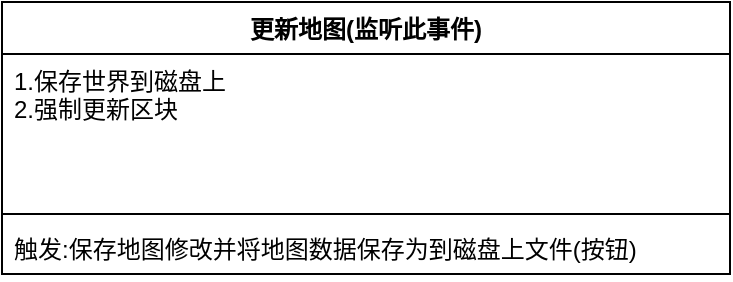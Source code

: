 <mxfile version="26.0.3" pages="6">
  <diagram name="事件管理" id="qxYq2t6EKDYhMHCo1591">
    <mxGraphModel dx="1068" dy="657" grid="1" gridSize="10" guides="1" tooltips="1" connect="1" arrows="1" fold="1" page="0" pageScale="1" pageWidth="1000" pageHeight="1000" math="0" shadow="0">
      <root>
        <mxCell id="0" />
        <mxCell id="1" parent="0" />
        <mxCell id="o3vxcu1IBrmwvgvuUPau-1" value="更新地图(监听此事件)" style="swimlane;fontStyle=1;align=center;verticalAlign=top;childLayout=stackLayout;horizontal=1;startSize=26;horizontalStack=0;resizeParent=1;resizeParentMax=0;resizeLast=0;collapsible=1;marginBottom=0;whiteSpace=wrap;html=1;" vertex="1" parent="1">
          <mxGeometry x="52" y="168" width="364" height="136" as="geometry" />
        </mxCell>
        <mxCell id="o3vxcu1IBrmwvgvuUPau-2" value="1.保存世界到磁盘上&lt;div&gt;2.强制更新区块&lt;/div&gt;" style="text;strokeColor=none;fillColor=none;align=left;verticalAlign=top;spacingLeft=4;spacingRight=4;overflow=hidden;rotatable=0;points=[[0,0.5],[1,0.5]];portConstraint=eastwest;whiteSpace=wrap;html=1;" vertex="1" parent="o3vxcu1IBrmwvgvuUPau-1">
          <mxGeometry y="26" width="364" height="76" as="geometry" />
        </mxCell>
        <mxCell id="o3vxcu1IBrmwvgvuUPau-3" value="" style="line;strokeWidth=1;fillColor=none;align=left;verticalAlign=middle;spacingTop=-1;spacingLeft=3;spacingRight=3;rotatable=0;labelPosition=right;points=[];portConstraint=eastwest;strokeColor=inherit;" vertex="1" parent="o3vxcu1IBrmwvgvuUPau-1">
          <mxGeometry y="102" width="364" height="8" as="geometry" />
        </mxCell>
        <mxCell id="o3vxcu1IBrmwvgvuUPau-4" value="触发:保存地图修改并将地图数据保存为到磁盘上文件(按钮&lt;span style=&quot;background-color: transparent; color: light-dark(rgb(0, 0, 0), rgb(255, 255, 255));&quot;&gt;)&lt;/span&gt;" style="text;strokeColor=none;fillColor=none;align=left;verticalAlign=top;spacingLeft=4;spacingRight=4;overflow=hidden;rotatable=0;points=[[0,0.5],[1,0.5]];portConstraint=eastwest;whiteSpace=wrap;html=1;" vertex="1" parent="o3vxcu1IBrmwvgvuUPau-1">
          <mxGeometry y="110" width="364" height="26" as="geometry" />
        </mxCell>
      </root>
    </mxGraphModel>
  </diagram>
  <diagram id="z49gvKHD34T37vZuKPVv" name="世界结构构成">
    <mxGraphModel dx="1290" dy="1194" grid="1" gridSize="10" guides="1" tooltips="1" connect="1" arrows="1" fold="1" page="0" pageScale="1" pageWidth="1000" pageHeight="1000" math="0" shadow="1">
      <root>
        <mxCell id="0" />
        <mxCell id="1" parent="0" />
        <mxCell id="z_4xDTAb4PZbyhVvJ9PU-1" value="方块层" style="swimlane;fontStyle=1;align=center;verticalAlign=top;childLayout=stackLayout;horizontal=1;startSize=26;horizontalStack=0;resizeParent=1;resizeParentMax=0;resizeLast=0;collapsible=1;marginBottom=0;whiteSpace=wrap;html=1;" vertex="1" parent="1">
          <mxGeometry x="140" y="193" width="160" height="86" as="geometry" />
        </mxCell>
        <mxCell id="z_4xDTAb4PZbyhVvJ9PU-2" value="由继承Block的物体组件而成" style="text;strokeColor=none;fillColor=none;align=left;verticalAlign=top;spacingLeft=4;spacingRight=4;overflow=hidden;rotatable=0;points=[[0,0.5],[1,0.5]];portConstraint=eastwest;whiteSpace=wrap;html=1;" vertex="1" parent="z_4xDTAb4PZbyhVvJ9PU-1">
          <mxGeometry y="26" width="160" height="26" as="geometry" />
        </mxCell>
        <mxCell id="z_4xDTAb4PZbyhVvJ9PU-3" value="" style="line;strokeWidth=1;fillColor=none;align=left;verticalAlign=middle;spacingTop=-1;spacingLeft=3;spacingRight=3;rotatable=0;labelPosition=right;points=[];portConstraint=eastwest;strokeColor=inherit;" vertex="1" parent="z_4xDTAb4PZbyhVvJ9PU-1">
          <mxGeometry y="52" width="160" height="8" as="geometry" />
        </mxCell>
        <mxCell id="z_4xDTAb4PZbyhVvJ9PU-4" value="+ method(type): type" style="text;strokeColor=none;fillColor=none;align=left;verticalAlign=top;spacingLeft=4;spacingRight=4;overflow=hidden;rotatable=0;points=[[0,0.5],[1,0.5]];portConstraint=eastwest;whiteSpace=wrap;html=1;" vertex="1" parent="z_4xDTAb4PZbyhVvJ9PU-1">
          <mxGeometry y="60" width="160" height="26" as="geometry" />
        </mxCell>
        <mxCell id="z_4xDTAb4PZbyhVvJ9PU-5" value="物体层" style="swimlane;fontStyle=1;align=center;verticalAlign=top;childLayout=stackLayout;horizontal=1;startSize=26;horizontalStack=0;resizeParent=1;resizeParentMax=0;resizeLast=0;collapsible=1;marginBottom=0;whiteSpace=wrap;html=1;" vertex="1" parent="1">
          <mxGeometry x="420" y="193" width="160" height="86" as="geometry" />
        </mxCell>
        <mxCell id="z_4xDTAb4PZbyhVvJ9PU-6" value="由继承Item的物体组件而成" style="text;strokeColor=none;fillColor=none;align=left;verticalAlign=top;spacingLeft=4;spacingRight=4;overflow=hidden;rotatable=0;points=[[0,0.5],[1,0.5]];portConstraint=eastwest;whiteSpace=wrap;html=1;" vertex="1" parent="z_4xDTAb4PZbyhVvJ9PU-5">
          <mxGeometry y="26" width="160" height="26" as="geometry" />
        </mxCell>
        <mxCell id="z_4xDTAb4PZbyhVvJ9PU-7" value="" style="line;strokeWidth=1;fillColor=none;align=left;verticalAlign=middle;spacingTop=-1;spacingLeft=3;spacingRight=3;rotatable=0;labelPosition=right;points=[];portConstraint=eastwest;strokeColor=inherit;" vertex="1" parent="z_4xDTAb4PZbyhVvJ9PU-5">
          <mxGeometry y="52" width="160" height="8" as="geometry" />
        </mxCell>
        <mxCell id="z_4xDTAb4PZbyhVvJ9PU-8" value="+ method(type): type" style="text;strokeColor=none;fillColor=none;align=left;verticalAlign=top;spacingLeft=4;spacingRight=4;overflow=hidden;rotatable=0;points=[[0,0.5],[1,0.5]];portConstraint=eastwest;whiteSpace=wrap;html=1;" vertex="1" parent="z_4xDTAb4PZbyhVvJ9PU-5">
          <mxGeometry y="60" width="160" height="26" as="geometry" />
        </mxCell>
        <mxCell id="z_4xDTAb4PZbyhVvJ9PU-9" value="地块层" style="swimlane;fontStyle=1;align=center;verticalAlign=top;childLayout=stackLayout;horizontal=1;startSize=26;horizontalStack=0;resizeParent=1;resizeParentMax=0;resizeLast=0;collapsible=1;marginBottom=0;whiteSpace=wrap;html=1;" vertex="1" parent="1">
          <mxGeometry x="700" y="193" width="185" height="86" as="geometry" />
        </mxCell>
        <mxCell id="z_4xDTAb4PZbyhVvJ9PU-10" value="由继承tileMap的物体组件而成" style="text;strokeColor=none;fillColor=none;align=left;verticalAlign=top;spacingLeft=4;spacingRight=4;overflow=hidden;rotatable=0;points=[[0,0.5],[1,0.5]];portConstraint=eastwest;whiteSpace=wrap;html=1;" vertex="1" parent="z_4xDTAb4PZbyhVvJ9PU-9">
          <mxGeometry y="26" width="185" height="26" as="geometry" />
        </mxCell>
        <mxCell id="z_4xDTAb4PZbyhVvJ9PU-11" value="" style="line;strokeWidth=1;fillColor=none;align=left;verticalAlign=middle;spacingTop=-1;spacingLeft=3;spacingRight=3;rotatable=0;labelPosition=right;points=[];portConstraint=eastwest;strokeColor=inherit;" vertex="1" parent="z_4xDTAb4PZbyhVvJ9PU-9">
          <mxGeometry y="52" width="185" height="8" as="geometry" />
        </mxCell>
        <mxCell id="z_4xDTAb4PZbyhVvJ9PU-12" value="+ method(type): type" style="text;strokeColor=none;fillColor=none;align=left;verticalAlign=top;spacingLeft=4;spacingRight=4;overflow=hidden;rotatable=0;points=[[0,0.5],[1,0.5]];portConstraint=eastwest;whiteSpace=wrap;html=1;" vertex="1" parent="z_4xDTAb4PZbyhVvJ9PU-9">
          <mxGeometry y="60" width="185" height="26" as="geometry" />
        </mxCell>
        <mxCell id="zO75e7lBuykRUTmi-Xht-1" value="世界地图" style="swimlane;fontStyle=1;align=center;verticalAlign=top;childLayout=stackLayout;horizontal=1;startSize=26;horizontalStack=0;resizeParent=1;resizeParentMax=0;resizeLast=0;collapsible=1;marginBottom=0;whiteSpace=wrap;html=1;" vertex="1" parent="1">
          <mxGeometry x="430" y="-370" width="160" height="86" as="geometry" />
        </mxCell>
        <mxCell id="zO75e7lBuykRUTmi-Xht-2" value="&lt;span style=&quot;font-weight: 700; text-align: center;&quot;&gt;TheWorld组件管理&lt;/span&gt;" style="text;strokeColor=none;fillColor=none;align=left;verticalAlign=top;spacingLeft=4;spacingRight=4;overflow=hidden;rotatable=0;points=[[0,0.5],[1,0.5]];portConstraint=eastwest;whiteSpace=wrap;html=1;" vertex="1" parent="zO75e7lBuykRUTmi-Xht-1">
          <mxGeometry y="26" width="160" height="26" as="geometry" />
        </mxCell>
        <mxCell id="zO75e7lBuykRUTmi-Xht-3" value="" style="line;strokeWidth=1;fillColor=none;align=left;verticalAlign=middle;spacingTop=-1;spacingLeft=3;spacingRight=3;rotatable=0;labelPosition=right;points=[];portConstraint=eastwest;strokeColor=inherit;" vertex="1" parent="zO75e7lBuykRUTmi-Xht-1">
          <mxGeometry y="52" width="160" height="8" as="geometry" />
        </mxCell>
        <mxCell id="zO75e7lBuykRUTmi-Xht-4" value="+ method(type): type" style="text;strokeColor=none;fillColor=none;align=left;verticalAlign=top;spacingLeft=4;spacingRight=4;overflow=hidden;rotatable=0;points=[[0,0.5],[1,0.5]];portConstraint=eastwest;whiteSpace=wrap;html=1;" vertex="1" parent="zO75e7lBuykRUTmi-Xht-1">
          <mxGeometry y="60" width="160" height="26" as="geometry" />
        </mxCell>
        <mxCell id="zO75e7lBuykRUTmi-Xht-5" value="区块" style="swimlane;fontStyle=1;align=center;verticalAlign=top;childLayout=stackLayout;horizontal=1;startSize=26;horizontalStack=0;resizeParent=1;resizeParentMax=0;resizeLast=0;collapsible=1;marginBottom=0;whiteSpace=wrap;html=1;" vertex="1" parent="1">
          <mxGeometry x="430" y="-10" width="160" height="86" as="geometry" />
        </mxCell>
        <mxCell id="zO75e7lBuykRUTmi-Xht-6" value="由chunk组件管理" style="text;strokeColor=none;fillColor=none;align=left;verticalAlign=top;spacingLeft=4;spacingRight=4;overflow=hidden;rotatable=0;points=[[0,0.5],[1,0.5]];portConstraint=eastwest;whiteSpace=wrap;html=1;" vertex="1" parent="zO75e7lBuykRUTmi-Xht-5">
          <mxGeometry y="26" width="160" height="26" as="geometry" />
        </mxCell>
        <mxCell id="zO75e7lBuykRUTmi-Xht-7" value="" style="line;strokeWidth=1;fillColor=none;align=left;verticalAlign=middle;spacingTop=-1;spacingLeft=3;spacingRight=3;rotatable=0;labelPosition=right;points=[];portConstraint=eastwest;strokeColor=inherit;" vertex="1" parent="zO75e7lBuykRUTmi-Xht-5">
          <mxGeometry y="52" width="160" height="8" as="geometry" />
        </mxCell>
        <mxCell id="zO75e7lBuykRUTmi-Xht-8" value="+ method(type): type" style="text;strokeColor=none;fillColor=none;align=left;verticalAlign=top;spacingLeft=4;spacingRight=4;overflow=hidden;rotatable=0;points=[[0,0.5],[1,0.5]];portConstraint=eastwest;whiteSpace=wrap;html=1;" vertex="1" parent="zO75e7lBuykRUTmi-Xht-5">
          <mxGeometry y="60" width="160" height="26" as="geometry" />
        </mxCell>
        <mxCell id="zO75e7lBuykRUTmi-Xht-9" style="edgeStyle=none;curved=1;rounded=0;orthogonalLoop=1;jettySize=auto;html=1;entryX=0.008;entryY=1.041;entryDx=0;entryDy=0;entryPerimeter=0;fontSize=12;startSize=8;endSize=8;" edge="1" parent="1" source="z_4xDTAb4PZbyhVvJ9PU-1" target="zO75e7lBuykRUTmi-Xht-8">
          <mxGeometry relative="1" as="geometry" />
        </mxCell>
        <mxCell id="zO75e7lBuykRUTmi-Xht-10" style="edgeStyle=none;curved=1;rounded=0;orthogonalLoop=1;jettySize=auto;html=1;entryX=0.46;entryY=0.977;entryDx=0;entryDy=0;entryPerimeter=0;fontSize=12;startSize=8;endSize=8;" edge="1" parent="1" source="z_4xDTAb4PZbyhVvJ9PU-5" target="zO75e7lBuykRUTmi-Xht-8">
          <mxGeometry relative="1" as="geometry" />
        </mxCell>
        <mxCell id="zO75e7lBuykRUTmi-Xht-11" style="edgeStyle=none;curved=1;rounded=0;orthogonalLoop=1;jettySize=auto;html=1;entryX=1.012;entryY=0.829;entryDx=0;entryDy=0;entryPerimeter=0;fontSize=12;startSize=8;endSize=8;" edge="1" parent="1" source="z_4xDTAb4PZbyhVvJ9PU-9" target="zO75e7lBuykRUTmi-Xht-8">
          <mxGeometry relative="1" as="geometry" />
        </mxCell>
        <mxCell id="zO75e7lBuykRUTmi-Xht-18" style="edgeStyle=none;curved=1;rounded=0;orthogonalLoop=1;jettySize=auto;html=1;entryX=0.5;entryY=1;entryDx=0;entryDy=0;fontSize=12;startSize=8;endSize=8;" edge="1" parent="1" source="zO75e7lBuykRUTmi-Xht-13" target="zO75e7lBuykRUTmi-Xht-1">
          <mxGeometry relative="1" as="geometry" />
        </mxCell>
        <mxCell id="zO75e7lBuykRUTmi-Xht-13" value="MapData(地图)" style="swimlane;fontStyle=1;align=center;verticalAlign=top;childLayout=stackLayout;horizontal=1;startSize=26;horizontalStack=0;resizeParent=1;resizeParentMax=0;resizeLast=0;collapsible=1;marginBottom=0;whiteSpace=wrap;html=1;" vertex="1" parent="1">
          <mxGeometry x="430" y="-200" width="160" height="86" as="geometry" />
        </mxCell>
        <mxCell id="zO75e7lBuykRUTmi-Xht-14" value="管理大块区块的组件" style="text;strokeColor=none;fillColor=none;align=left;verticalAlign=top;spacingLeft=4;spacingRight=4;overflow=hidden;rotatable=0;points=[[0,0.5],[1,0.5]];portConstraint=eastwest;whiteSpace=wrap;html=1;" vertex="1" parent="zO75e7lBuykRUTmi-Xht-13">
          <mxGeometry y="26" width="160" height="26" as="geometry" />
        </mxCell>
        <mxCell id="zO75e7lBuykRUTmi-Xht-15" value="" style="line;strokeWidth=1;fillColor=none;align=left;verticalAlign=middle;spacingTop=-1;spacingLeft=3;spacingRight=3;rotatable=0;labelPosition=right;points=[];portConstraint=eastwest;strokeColor=inherit;" vertex="1" parent="zO75e7lBuykRUTmi-Xht-13">
          <mxGeometry y="52" width="160" height="8" as="geometry" />
        </mxCell>
        <mxCell id="zO75e7lBuykRUTmi-Xht-16" value="+ method(type): type" style="text;strokeColor=none;fillColor=none;align=left;verticalAlign=top;spacingLeft=4;spacingRight=4;overflow=hidden;rotatable=0;points=[[0,0.5],[1,0.5]];portConstraint=eastwest;whiteSpace=wrap;html=1;" vertex="1" parent="zO75e7lBuykRUTmi-Xht-13">
          <mxGeometry y="60" width="160" height="26" as="geometry" />
        </mxCell>
        <mxCell id="zO75e7lBuykRUTmi-Xht-17" style="edgeStyle=none;curved=1;rounded=0;orthogonalLoop=1;jettySize=auto;html=1;entryX=0.498;entryY=0.879;entryDx=0;entryDy=0;entryPerimeter=0;fontSize=12;startSize=8;endSize=8;" edge="1" parent="1" source="zO75e7lBuykRUTmi-Xht-5" target="zO75e7lBuykRUTmi-Xht-16">
          <mxGeometry relative="1" as="geometry" />
        </mxCell>
      </root>
    </mxGraphModel>
  </diagram>
  <diagram id="naGcn1gB7yGkbLa0eyM_" name="建造系统">
    <mxGraphModel dx="737" dy="454" grid="1" gridSize="10" guides="1" tooltips="1" connect="1" arrows="1" fold="1" page="0" pageScale="1" pageWidth="1000" pageHeight="1000" math="0" shadow="0">
      <root>
        <mxCell id="0" />
        <mxCell id="1" parent="0" />
        <mxCell id="QHFPvZwgU65AwXxObtJn-1" value="" style="whiteSpace=wrap;html=1;aspect=fixed;" vertex="1" parent="1">
          <mxGeometry x="120" y="130" width="80" height="80" as="geometry" />
        </mxCell>
        <mxCell id="QHFPvZwgU65AwXxObtJn-2" value="" style="whiteSpace=wrap;html=1;aspect=fixed;" vertex="1" parent="1">
          <mxGeometry x="200" y="130" width="80" height="80" as="geometry" />
        </mxCell>
        <mxCell id="QHFPvZwgU65AwXxObtJn-3" value="" style="whiteSpace=wrap;html=1;aspect=fixed;" vertex="1" parent="1">
          <mxGeometry x="120" y="210" width="80" height="80" as="geometry" />
        </mxCell>
        <mxCell id="QHFPvZwgU65AwXxObtJn-4" value="" style="whiteSpace=wrap;html=1;aspect=fixed;" vertex="1" parent="1">
          <mxGeometry x="200" y="210" width="80" height="80" as="geometry" />
        </mxCell>
        <mxCell id="QHFPvZwgU65AwXxObtJn-5" value="" style="whiteSpace=wrap;html=1;aspect=fixed;" vertex="1" parent="1">
          <mxGeometry x="160" y="170" width="80" height="80" as="geometry" />
        </mxCell>
        <mxCell id="QHFPvZwgU65AwXxObtJn-7" value="" style="shape=flexArrow;endArrow=classic;html=1;rounded=0;fontSize=12;startSize=8;endSize=8;curved=1;entryX=1;entryY=1;entryDx=0;entryDy=0;exitX=0.5;exitY=0.5;exitDx=0;exitDy=0;exitPerimeter=0;" edge="1" parent="1" source="QHFPvZwgU65AwXxObtJn-5" target="QHFPvZwgU65AwXxObtJn-5">
          <mxGeometry width="50" height="50" relative="1" as="geometry">
            <mxPoint x="280" y="410" as="sourcePoint" />
            <mxPoint x="330" y="360" as="targetPoint" />
          </mxGeometry>
        </mxCell>
        <mxCell id="QHFPvZwgU65AwXxObtJn-8" value="" style="endArrow=classic;html=1;rounded=0;fontSize=12;startSize=8;endSize=8;curved=1;" edge="1" parent="1">
          <mxGeometry width="50" height="50" relative="1" as="geometry">
            <mxPoint x="40" y="210" as="sourcePoint" />
            <mxPoint x="420" y="210" as="targetPoint" />
          </mxGeometry>
        </mxCell>
        <mxCell id="QHFPvZwgU65AwXxObtJn-9" value="" style="endArrow=classic;html=1;rounded=0;fontSize=12;startSize=8;endSize=8;curved=1;" edge="1" parent="1">
          <mxGeometry width="50" height="50" relative="1" as="geometry">
            <mxPoint x="200" y="340" as="sourcePoint" />
            <mxPoint x="200" y="40" as="targetPoint" />
          </mxGeometry>
        </mxCell>
        <mxCell id="QHFPvZwgU65AwXxObtJn-10" value="" style="whiteSpace=wrap;html=1;aspect=fixed;" vertex="1" parent="1">
          <mxGeometry x="120" y="210" width="80" height="80" as="geometry" />
        </mxCell>
      </root>
    </mxGraphModel>
  </diagram>
  <diagram id="n_41GwhySQM2d9CDwIlY" name="资源管理">
    <mxGraphModel dx="1948" dy="953" grid="1" gridSize="10" guides="1" tooltips="1" connect="1" arrows="1" fold="1" page="0" pageScale="1" pageWidth="1000" pageHeight="1000" math="0" shadow="0">
      <root>
        <mxCell id="0" />
        <mxCell id="1" parent="0" />
        <mxCell id="3OUY6AAM-vBgEQXH52ca-1" value="方块资源" style="swimlane;fontStyle=1;align=center;verticalAlign=top;childLayout=stackLayout;horizontal=1;startSize=26;horizontalStack=0;resizeParent=1;resizeParentMax=0;resizeLast=0;collapsible=1;marginBottom=0;whiteSpace=wrap;html=1;" vertex="1" parent="1">
          <mxGeometry x="-20" y="70" width="160" height="86" as="geometry" />
        </mxCell>
        <mxCell id="3OUY6AAM-vBgEQXH52ca-2" value="+ field: type" style="text;strokeColor=none;fillColor=none;align=left;verticalAlign=top;spacingLeft=4;spacingRight=4;overflow=hidden;rotatable=0;points=[[0,0.5],[1,0.5]];portConstraint=eastwest;whiteSpace=wrap;html=1;" vertex="1" parent="3OUY6AAM-vBgEQXH52ca-1">
          <mxGeometry y="26" width="160" height="26" as="geometry" />
        </mxCell>
        <mxCell id="3OUY6AAM-vBgEQXH52ca-3" value="" style="line;strokeWidth=1;fillColor=none;align=left;verticalAlign=middle;spacingTop=-1;spacingLeft=3;spacingRight=3;rotatable=0;labelPosition=right;points=[];portConstraint=eastwest;strokeColor=inherit;" vertex="1" parent="3OUY6AAM-vBgEQXH52ca-1">
          <mxGeometry y="52" width="160" height="8" as="geometry" />
        </mxCell>
        <mxCell id="3OUY6AAM-vBgEQXH52ca-4" value="+ method(type): type" style="text;strokeColor=none;fillColor=none;align=left;verticalAlign=top;spacingLeft=4;spacingRight=4;overflow=hidden;rotatable=0;points=[[0,0.5],[1,0.5]];portConstraint=eastwest;whiteSpace=wrap;html=1;" vertex="1" parent="3OUY6AAM-vBgEQXH52ca-1">
          <mxGeometry y="60" width="160" height="26" as="geometry" />
        </mxCell>
        <mxCell id="3OUY6AAM-vBgEQXH52ca-5" value="TileBase资源" style="swimlane;fontStyle=1;align=center;verticalAlign=top;childLayout=stackLayout;horizontal=1;startSize=26;horizontalStack=0;resizeParent=1;resizeParentMax=0;resizeLast=0;collapsible=1;marginBottom=0;whiteSpace=wrap;html=1;" vertex="1" parent="1">
          <mxGeometry x="250" y="70" width="160" height="86" as="geometry" />
        </mxCell>
        <mxCell id="3OUY6AAM-vBgEQXH52ca-6" value="+ field: type" style="text;strokeColor=none;fillColor=none;align=left;verticalAlign=top;spacingLeft=4;spacingRight=4;overflow=hidden;rotatable=0;points=[[0,0.5],[1,0.5]];portConstraint=eastwest;whiteSpace=wrap;html=1;" vertex="1" parent="3OUY6AAM-vBgEQXH52ca-5">
          <mxGeometry y="26" width="160" height="26" as="geometry" />
        </mxCell>
        <mxCell id="3OUY6AAM-vBgEQXH52ca-7" value="" style="line;strokeWidth=1;fillColor=none;align=left;verticalAlign=middle;spacingTop=-1;spacingLeft=3;spacingRight=3;rotatable=0;labelPosition=right;points=[];portConstraint=eastwest;strokeColor=inherit;" vertex="1" parent="3OUY6AAM-vBgEQXH52ca-5">
          <mxGeometry y="52" width="160" height="8" as="geometry" />
        </mxCell>
        <mxCell id="3OUY6AAM-vBgEQXH52ca-8" value="+ method(type): type" style="text;strokeColor=none;fillColor=none;align=left;verticalAlign=top;spacingLeft=4;spacingRight=4;overflow=hidden;rotatable=0;points=[[0,0.5],[1,0.5]];portConstraint=eastwest;whiteSpace=wrap;html=1;" vertex="1" parent="3OUY6AAM-vBgEQXH52ca-5">
          <mxGeometry y="60" width="160" height="26" as="geometry" />
        </mxCell>
        <mxCell id="3OUY6AAM-vBgEQXH52ca-9" value="物品" style="swimlane;fontStyle=1;align=center;verticalAlign=top;childLayout=stackLayout;horizontal=1;startSize=26;horizontalStack=0;resizeParent=1;resizeParentMax=0;resizeLast=0;collapsible=1;marginBottom=0;whiteSpace=wrap;html=1;" vertex="1" parent="1">
          <mxGeometry x="-20" y="230" width="160" height="86" as="geometry" />
        </mxCell>
        <mxCell id="3OUY6AAM-vBgEQXH52ca-10" value="+ field: type" style="text;strokeColor=none;fillColor=none;align=left;verticalAlign=top;spacingLeft=4;spacingRight=4;overflow=hidden;rotatable=0;points=[[0,0.5],[1,0.5]];portConstraint=eastwest;whiteSpace=wrap;html=1;" vertex="1" parent="3OUY6AAM-vBgEQXH52ca-9">
          <mxGeometry y="26" width="160" height="26" as="geometry" />
        </mxCell>
        <mxCell id="3OUY6AAM-vBgEQXH52ca-11" value="" style="line;strokeWidth=1;fillColor=none;align=left;verticalAlign=middle;spacingTop=-1;spacingLeft=3;spacingRight=3;rotatable=0;labelPosition=right;points=[];portConstraint=eastwest;strokeColor=inherit;" vertex="1" parent="3OUY6AAM-vBgEQXH52ca-9">
          <mxGeometry y="52" width="160" height="8" as="geometry" />
        </mxCell>
        <mxCell id="3OUY6AAM-vBgEQXH52ca-12" value="+ method(type): type" style="text;strokeColor=none;fillColor=none;align=left;verticalAlign=top;spacingLeft=4;spacingRight=4;overflow=hidden;rotatable=0;points=[[0,0.5],[1,0.5]];portConstraint=eastwest;whiteSpace=wrap;html=1;" vertex="1" parent="3OUY6AAM-vBgEQXH52ca-9">
          <mxGeometry y="60" width="160" height="26" as="geometry" />
        </mxCell>
        <mxCell id="3OUY6AAM-vBgEQXH52ca-13" value="合成配方" style="swimlane;fontStyle=1;align=center;verticalAlign=top;childLayout=stackLayout;horizontal=1;startSize=26;horizontalStack=0;resizeParent=1;resizeParentMax=0;resizeLast=0;collapsible=1;marginBottom=0;whiteSpace=wrap;html=1;" vertex="1" parent="1">
          <mxGeometry x="250" y="230" width="160" height="86" as="geometry" />
        </mxCell>
        <mxCell id="3OUY6AAM-vBgEQXH52ca-14" value="+ field: type" style="text;strokeColor=none;fillColor=none;align=left;verticalAlign=top;spacingLeft=4;spacingRight=4;overflow=hidden;rotatable=0;points=[[0,0.5],[1,0.5]];portConstraint=eastwest;whiteSpace=wrap;html=1;" vertex="1" parent="3OUY6AAM-vBgEQXH52ca-13">
          <mxGeometry y="26" width="160" height="26" as="geometry" />
        </mxCell>
        <mxCell id="3OUY6AAM-vBgEQXH52ca-15" value="" style="line;strokeWidth=1;fillColor=none;align=left;verticalAlign=middle;spacingTop=-1;spacingLeft=3;spacingRight=3;rotatable=0;labelPosition=right;points=[];portConstraint=eastwest;strokeColor=inherit;" vertex="1" parent="3OUY6AAM-vBgEQXH52ca-13">
          <mxGeometry y="52" width="160" height="8" as="geometry" />
        </mxCell>
        <mxCell id="3OUY6AAM-vBgEQXH52ca-16" value="+ method(type): type" style="text;strokeColor=none;fillColor=none;align=left;verticalAlign=top;spacingLeft=4;spacingRight=4;overflow=hidden;rotatable=0;points=[[0,0.5],[1,0.5]];portConstraint=eastwest;whiteSpace=wrap;html=1;" vertex="1" parent="3OUY6AAM-vBgEQXH52ca-13">
          <mxGeometry y="60" width="160" height="26" as="geometry" />
        </mxCell>
        <mxCell id="3OUY6AAM-vBgEQXH52ca-17" value="熔炉配方" style="swimlane;fontStyle=1;align=center;verticalAlign=top;childLayout=stackLayout;horizontal=1;startSize=26;horizontalStack=0;resizeParent=1;resizeParentMax=0;resizeLast=0;collapsible=1;marginBottom=0;whiteSpace=wrap;html=1;" vertex="1" parent="1">
          <mxGeometry x="500" y="70" width="160" height="86" as="geometry" />
        </mxCell>
        <mxCell id="3OUY6AAM-vBgEQXH52ca-18" value="+ field: type" style="text;strokeColor=none;fillColor=none;align=left;verticalAlign=top;spacingLeft=4;spacingRight=4;overflow=hidden;rotatable=0;points=[[0,0.5],[1,0.5]];portConstraint=eastwest;whiteSpace=wrap;html=1;" vertex="1" parent="3OUY6AAM-vBgEQXH52ca-17">
          <mxGeometry y="26" width="160" height="26" as="geometry" />
        </mxCell>
        <mxCell id="3OUY6AAM-vBgEQXH52ca-19" value="" style="line;strokeWidth=1;fillColor=none;align=left;verticalAlign=middle;spacingTop=-1;spacingLeft=3;spacingRight=3;rotatable=0;labelPosition=right;points=[];portConstraint=eastwest;strokeColor=inherit;" vertex="1" parent="3OUY6AAM-vBgEQXH52ca-17">
          <mxGeometry y="52" width="160" height="8" as="geometry" />
        </mxCell>
        <mxCell id="3OUY6AAM-vBgEQXH52ca-20" value="+ method(type): type" style="text;strokeColor=none;fillColor=none;align=left;verticalAlign=top;spacingLeft=4;spacingRight=4;overflow=hidden;rotatable=0;points=[[0,0.5],[1,0.5]];portConstraint=eastwest;whiteSpace=wrap;html=1;" vertex="1" parent="3OUY6AAM-vBgEQXH52ca-17">
          <mxGeometry y="60" width="160" height="26" as="geometry" />
        </mxCell>
        <mxCell id="3OUY6AAM-vBgEQXH52ca-21" value="Classname" style="swimlane;fontStyle=1;align=center;verticalAlign=top;childLayout=stackLayout;horizontal=1;startSize=26;horizontalStack=0;resizeParent=1;resizeParentMax=0;resizeLast=0;collapsible=1;marginBottom=0;whiteSpace=wrap;html=1;" vertex="1" parent="1">
          <mxGeometry x="500" y="230" width="160" height="86" as="geometry" />
        </mxCell>
        <mxCell id="3OUY6AAM-vBgEQXH52ca-22" value="+ field: type" style="text;strokeColor=none;fillColor=none;align=left;verticalAlign=top;spacingLeft=4;spacingRight=4;overflow=hidden;rotatable=0;points=[[0,0.5],[1,0.5]];portConstraint=eastwest;whiteSpace=wrap;html=1;" vertex="1" parent="3OUY6AAM-vBgEQXH52ca-21">
          <mxGeometry y="26" width="160" height="26" as="geometry" />
        </mxCell>
        <mxCell id="3OUY6AAM-vBgEQXH52ca-23" value="" style="line;strokeWidth=1;fillColor=none;align=left;verticalAlign=middle;spacingTop=-1;spacingLeft=3;spacingRight=3;rotatable=0;labelPosition=right;points=[];portConstraint=eastwest;strokeColor=inherit;" vertex="1" parent="3OUY6AAM-vBgEQXH52ca-21">
          <mxGeometry y="52" width="160" height="8" as="geometry" />
        </mxCell>
        <mxCell id="3OUY6AAM-vBgEQXH52ca-24" value="+ method(type): type" style="text;strokeColor=none;fillColor=none;align=left;verticalAlign=top;spacingLeft=4;spacingRight=4;overflow=hidden;rotatable=0;points=[[0,0.5],[1,0.5]];portConstraint=eastwest;whiteSpace=wrap;html=1;" vertex="1" parent="3OUY6AAM-vBgEQXH52ca-21">
          <mxGeometry y="60" width="160" height="26" as="geometry" />
        </mxCell>
      </root>
    </mxGraphModel>
  </diagram>
  <diagram id="FfkNWZLw5DR2MhXtmeIl" name="地图方块系统重构">
    <mxGraphModel dx="885" dy="945" grid="0" gridSize="10" guides="1" tooltips="1" connect="1" arrows="1" fold="1" page="0" pageScale="1" pageWidth="1000" pageHeight="1000" math="0" shadow="0">
      <root>
        <mxCell id="0" />
        <mxCell id="1" parent="0" />
        <mxCell id="qQ4IT95VKAGWte5PZGTt-1" value="Chunk" style="swimlane;fontStyle=1;align=center;verticalAlign=top;childLayout=stackLayout;horizontal=1;startSize=26;horizontalStack=0;resizeParent=1;resizeParentMax=0;resizeLast=0;collapsible=1;marginBottom=0;whiteSpace=wrap;html=1;" vertex="1" parent="1">
          <mxGeometry x="160" y="212" width="160" height="86" as="geometry" />
        </mxCell>
        <mxCell id="qQ4IT95VKAGWte5PZGTt-2" value="+ field: type" style="text;strokeColor=none;fillColor=none;align=left;verticalAlign=top;spacingLeft=4;spacingRight=4;overflow=hidden;rotatable=0;points=[[0,0.5],[1,0.5]];portConstraint=eastwest;whiteSpace=wrap;html=1;" vertex="1" parent="qQ4IT95VKAGWte5PZGTt-1">
          <mxGeometry y="26" width="160" height="26" as="geometry" />
        </mxCell>
        <mxCell id="qQ4IT95VKAGWte5PZGTt-3" value="" style="line;strokeWidth=1;fillColor=none;align=left;verticalAlign=middle;spacingTop=-1;spacingLeft=3;spacingRight=3;rotatable=0;labelPosition=right;points=[];portConstraint=eastwest;strokeColor=inherit;" vertex="1" parent="qQ4IT95VKAGWte5PZGTt-1">
          <mxGeometry y="52" width="160" height="8" as="geometry" />
        </mxCell>
        <mxCell id="qQ4IT95VKAGWte5PZGTt-4" value="+ method(type): type" style="text;strokeColor=none;fillColor=none;align=left;verticalAlign=top;spacingLeft=4;spacingRight=4;overflow=hidden;rotatable=0;points=[[0,0.5],[1,0.5]];portConstraint=eastwest;whiteSpace=wrap;html=1;" vertex="1" parent="qQ4IT95VKAGWte5PZGTt-1">
          <mxGeometry y="60" width="160" height="26" as="geometry" />
        </mxCell>
        <mxCell id="qQ4IT95VKAGWte5PZGTt-9" style="edgeStyle=none;curved=1;rounded=0;orthogonalLoop=1;jettySize=auto;html=1;fontSize=12;startSize=8;endSize=8;" edge="1" parent="1" source="qQ4IT95VKAGWte5PZGTt-5" target="qQ4IT95VKAGWte5PZGTt-1">
          <mxGeometry relative="1" as="geometry" />
        </mxCell>
        <mxCell id="qQ4IT95VKAGWte5PZGTt-5" value="ChunkManager" style="swimlane;fontStyle=1;align=center;verticalAlign=top;childLayout=stackLayout;horizontal=1;startSize=26;horizontalStack=0;resizeParent=1;resizeParentMax=0;resizeLast=0;collapsible=1;marginBottom=0;whiteSpace=wrap;html=1;" vertex="1" parent="1">
          <mxGeometry x="162" y="-4" width="160" height="86" as="geometry" />
        </mxCell>
        <mxCell id="qQ4IT95VKAGWte5PZGTt-6" value="+ field: type" style="text;strokeColor=none;fillColor=none;align=left;verticalAlign=top;spacingLeft=4;spacingRight=4;overflow=hidden;rotatable=0;points=[[0,0.5],[1,0.5]];portConstraint=eastwest;whiteSpace=wrap;html=1;" vertex="1" parent="qQ4IT95VKAGWte5PZGTt-5">
          <mxGeometry y="26" width="160" height="26" as="geometry" />
        </mxCell>
        <mxCell id="qQ4IT95VKAGWte5PZGTt-7" value="" style="line;strokeWidth=1;fillColor=none;align=left;verticalAlign=middle;spacingTop=-1;spacingLeft=3;spacingRight=3;rotatable=0;labelPosition=right;points=[];portConstraint=eastwest;strokeColor=inherit;" vertex="1" parent="qQ4IT95VKAGWte5PZGTt-5">
          <mxGeometry y="52" width="160" height="8" as="geometry" />
        </mxCell>
        <mxCell id="qQ4IT95VKAGWte5PZGTt-8" value="+ method(type): type" style="text;strokeColor=none;fillColor=none;align=left;verticalAlign=top;spacingLeft=4;spacingRight=4;overflow=hidden;rotatable=0;points=[[0,0.5],[1,0.5]];portConstraint=eastwest;whiteSpace=wrap;html=1;" vertex="1" parent="qQ4IT95VKAGWte5PZGTt-5">
          <mxGeometry y="60" width="160" height="26" as="geometry" />
        </mxCell>
      </root>
    </mxGraphModel>
  </diagram>
  <diagram id="IUMdDgz-aQ4TUvhFS6HX" name="可交互方块">
    <mxGraphModel dx="1815" dy="502" grid="1" gridSize="10" guides="1" tooltips="1" connect="1" arrows="1" fold="1" page="1" pageScale="1" pageWidth="1000" pageHeight="1000" math="0" shadow="0">
      <root>
        <mxCell id="0" />
        <mxCell id="1" parent="0" />
        <mxCell id="4QUDqP58SXR5li2gM2vj-5" value="&lt;p style=&quot;margin:0px;margin-top:4px;text-align:center;&quot;&gt;&lt;i&gt;&amp;lt;&amp;lt;Interface&amp;gt;&amp;gt;&lt;/i&gt;&lt;br&gt;&lt;b&gt;IInteract&lt;/b&gt;&lt;/p&gt;&lt;hr size=&quot;1&quot; style=&quot;border-style:solid;&quot;&gt;&lt;p style=&quot;margin:0px;margin-left:4px;&quot;&gt;+ field1: Type&lt;br&gt;+ field2: Type&lt;/p&gt;&lt;hr size=&quot;1&quot; style=&quot;border-style:solid;&quot;&gt;&lt;p style=&quot;margin:0px;margin-left:4px;&quot;&gt;+ method1(Type): Type&lt;br&gt;&lt;br&gt;&lt;/p&gt;&lt;p style=&quot;margin:0px;margin-left:4px;&quot;&gt;void Interact()//交互&lt;/p&gt;" style="verticalAlign=top;align=left;overflow=fill;html=1;whiteSpace=wrap;" vertex="1" parent="1">
          <mxGeometry x="350" y="420" width="190" height="140" as="geometry" />
        </mxCell>
        <mxCell id="4QUDqP58SXR5li2gM2vj-10" style="edgeStyle=none;curved=1;rounded=0;orthogonalLoop=1;jettySize=auto;html=1;entryX=0;entryY=0;entryDx=0;entryDy=0;fontSize=12;startSize=8;endSize=8;" edge="1" parent="1" source="4QUDqP58SXR5li2gM2vj-6" target="4QUDqP58SXR5li2gM2vj-5">
          <mxGeometry relative="1" as="geometry" />
        </mxCell>
        <mxCell id="4QUDqP58SXR5li2gM2vj-11" value="继承" style="edgeLabel;html=1;align=center;verticalAlign=middle;resizable=0;points=[];fontSize=12;" vertex="1" connectable="0" parent="4QUDqP58SXR5li2gM2vj-10">
          <mxGeometry x="0.029" relative="1" as="geometry">
            <mxPoint as="offset" />
          </mxGeometry>
        </mxCell>
        <mxCell id="4QUDqP58SXR5li2gM2vj-6" value="1.工作台(提供玩家批量合成的按钮)" style="swimlane;fontStyle=1;align=center;verticalAlign=top;childLayout=stackLayout;horizontal=1;startSize=26;horizontalStack=0;resizeParent=1;resizeParentMax=0;resizeLast=0;collapsible=1;marginBottom=0;whiteSpace=wrap;html=1;" vertex="1" parent="1">
          <mxGeometry x="-110" y="570" width="290" height="260" as="geometry" />
        </mxCell>
        <mxCell id="4QUDqP58SXR5li2gM2vj-7" value="1.输入容器&lt;div&gt;&lt;br&gt;&lt;div&gt;2.输出容器&lt;/div&gt;&lt;div&gt;&lt;br&gt;&lt;/div&gt;&lt;div&gt;3.交互面板 挂接的UI对象,主要用于接受玩家输入&lt;/div&gt;&lt;/div&gt;" style="text;strokeColor=none;fillColor=none;align=left;verticalAlign=top;spacingLeft=4;spacingRight=4;overflow=hidden;rotatable=0;points=[[0,0.5],[1,0.5]];portConstraint=eastwest;whiteSpace=wrap;html=1;" vertex="1" parent="4QUDqP58SXR5li2gM2vj-6">
          <mxGeometry y="26" width="290" height="94" as="geometry" />
        </mxCell>
        <mxCell id="4QUDqP58SXR5li2gM2vj-8" value="" style="line;strokeWidth=1;fillColor=none;align=left;verticalAlign=middle;spacingTop=-1;spacingLeft=3;spacingRight=3;rotatable=0;labelPosition=right;points=[];portConstraint=eastwest;strokeColor=inherit;" vertex="1" parent="4QUDqP58SXR5li2gM2vj-6">
          <mxGeometry y="120" width="290" height="8" as="geometry" />
        </mxCell>
        <mxCell id="4QUDqP58SXR5li2gM2vj-9" value="1.通过交互面板获取按钮的事件监听(生命周期)&lt;div&gt;&lt;br&gt;&lt;div&gt;2.实现接口Iinteract中的交互方法用于激活合成,监听交互面板中的玩家点击按钮事件&lt;/div&gt;&lt;div&gt;&lt;br&gt;&lt;/div&gt;&lt;div&gt;3.实际合成方法实现,主要用于被2方法引用&lt;/div&gt;&lt;/div&gt;" style="text;strokeColor=none;fillColor=none;align=left;verticalAlign=top;spacingLeft=4;spacingRight=4;overflow=hidden;rotatable=0;points=[[0,0.5],[1,0.5]];portConstraint=eastwest;whiteSpace=wrap;html=1;" vertex="1" parent="4QUDqP58SXR5li2gM2vj-6">
          <mxGeometry y="128" width="290" height="132" as="geometry" />
        </mxCell>
        <mxCell id="4QUDqP58SXR5li2gM2vj-12" value="熔炉(加工ItemData)" style="swimlane;fontStyle=1;align=center;verticalAlign=top;childLayout=stackLayout;horizontal=1;startSize=26;horizontalStack=0;resizeParent=1;resizeParentMax=0;resizeLast=0;collapsible=1;marginBottom=0;whiteSpace=wrap;html=1;" vertex="1" parent="1">
          <mxGeometry x="320" y="660" width="250" height="450" as="geometry" />
        </mxCell>
        <mxCell id="4QUDqP58SXR5li2gM2vj-13" value="1.inventory 输入容器&lt;div&gt;2.inventory 燃料容器&lt;/div&gt;&lt;div&gt;3.inventory 输出容器&lt;/div&gt;&lt;div&gt;4.Canvas 交互面板&lt;/div&gt;&lt;div&gt;5.bool 是否处于熔炼物品的状态&lt;/div&gt;&lt;div&gt;6.float 熔炉的最大燃料值&lt;/div&gt;&lt;div&gt;7.flaot 熔炉熔炼物品的速度单位物品items/s&lt;/div&gt;&lt;div&gt;8.float 当前物品已熔炼时间&lt;/div&gt;&lt;div&gt;9.time 开始熔炼时间&lt;/div&gt;&lt;div&gt;10.float 熔炉当前燃料值&lt;/div&gt;" style="text;strokeColor=none;fillColor=none;align=left;verticalAlign=top;spacingLeft=4;spacingRight=4;overflow=hidden;rotatable=0;points=[[0,0.5],[1,0.5]];portConstraint=eastwest;whiteSpace=wrap;html=1;" vertex="1" parent="4QUDqP58SXR5li2gM2vj-12">
          <mxGeometry y="26" width="250" height="164" as="geometry" />
        </mxCell>
        <mxCell id="4QUDqP58SXR5li2gM2vj-14" value="" style="line;strokeWidth=1;fillColor=none;align=left;verticalAlign=middle;spacingTop=-1;spacingLeft=3;spacingRight=3;rotatable=0;labelPosition=right;points=[];portConstraint=eastwest;strokeColor=inherit;" vertex="1" parent="4QUDqP58SXR5li2gM2vj-12">
          <mxGeometry y="190" width="250" height="8" as="geometry" />
        </mxCell>
        <mxCell id="4QUDqP58SXR5li2gM2vj-15" value="A. 熔炼物品完成=&amp;gt;1.获取物品的名字 2.通过&lt;font style=&quot;color: rgb(58, 30, 255);&quot;&gt;熔炼清单字典&lt;/font&gt;查找其对应熔炼出来的成品&lt;span style=&quot;background-color: transparent; color: light-dark(rgb(0, 0, 0), rgb(255, 255, 255));&quot;&gt;及&lt;/span&gt;&lt;div&gt;&lt;div&gt;其产率&lt;/div&gt;&lt;/div&gt;&lt;div&gt;&lt;br&gt;&lt;/div&gt;&lt;div&gt;B.开始熔炼 =&amp;gt; 1.将&lt;span style=&quot;background-color: transparent; color: light-dark(rgb(0, 0, 0), rgb(255, 255, 255));&quot;&gt;当前物品已熔炼时间清0&lt;/span&gt;&lt;/div&gt;&lt;div&gt;&lt;span style=&quot;background-color: transparent; color: light-dark(rgb(0, 0, 0), rgb(255, 255, 255));&quot;&gt;同时将bool5设置为true,记录开始熔炼的时间&lt;/span&gt;&lt;/div&gt;&lt;div&gt;&lt;span style=&quot;background-color: transparent; color: light-dark(rgb(0, 0, 0), rgb(255, 255, 255));&quot;&gt;激活携程 不断执行C方法&lt;/span&gt;&lt;/div&gt;&lt;div&gt;&lt;span style=&quot;background-color: transparent; color: light-dark(rgb(0, 0, 0), rgb(255, 255, 255));&quot;&gt;&lt;br&gt;&lt;/span&gt;&lt;/div&gt;&lt;div&gt;&lt;span style=&quot;background-color: transparent; color: light-dark(rgb(0, 0, 0), rgb(255, 255, 255));&quot;&gt;C.熔炼物品ing =&amp;gt; 如果float10大于0;否则返回;记录Time 通过time9和当前time的差值,设置给float8;&lt;/span&gt;&lt;/div&gt;&lt;div&gt;&lt;span style=&quot;background-color: transparent; color: light-dark(rgb(0, 0, 0), rgb(255, 255, 255));&quot;&gt;&lt;br&gt;&lt;/span&gt;&lt;/div&gt;&lt;div&gt;&lt;span style=&quot;background-color: transparent; color: light-dark(rgb(0, 0, 0), rgb(255, 255, 255));&quot;&gt;D.检查是否熔炼完成 =&amp;gt;1.通过熔炼清单字典获取熔炼配方中的熔炼时间 2&lt;/span&gt;&lt;span style=&quot;background-color: transparent; color: light-dark(rgb(0, 0, 0), rgb(255, 255, 255));&quot;&gt;.判断当前物品已熔炼时间是否大于等于D.2中的熔炼时间 如果大于执行A方法,否则返回&lt;/span&gt;&lt;/div&gt;" style="text;strokeColor=none;fillColor=none;align=left;verticalAlign=top;spacingLeft=4;spacingRight=4;overflow=hidden;rotatable=0;points=[[0,0.5],[1,0.5]];portConstraint=eastwest;whiteSpace=wrap;html=1;" vertex="1" parent="4QUDqP58SXR5li2gM2vj-12">
          <mxGeometry y="198" width="250" height="252" as="geometry" />
        </mxCell>
        <mxCell id="hULm78mxV3IjAmMf8KPC-1" value="电动 研究台(解锁合成配方)" style="swimlane;fontStyle=1;align=center;verticalAlign=top;childLayout=stackLayout;horizontal=1;startSize=26;horizontalStack=0;resizeParent=1;resizeParentMax=0;resizeLast=0;collapsible=1;marginBottom=0;whiteSpace=wrap;html=1;" vertex="1" parent="1">
          <mxGeometry x="720" y="650" width="350" height="270" as="geometry" />
        </mxCell>
        <mxCell id="hULm78mxV3IjAmMf8KPC-2" value="1.Inventory-配方解析插槽&lt;div&gt;2.float-解析进度条&lt;/div&gt;&lt;div&gt;3.Canvas-研究台UI&lt;/div&gt;&lt;div&gt;4.Bool 是否处于解析状态&lt;/div&gt;&lt;div&gt;5.float 开始解析时时间&lt;/div&gt;&lt;div&gt;6.flaot 目前已经解析时间&lt;/div&gt;" style="text;strokeColor=none;fillColor=none;align=left;verticalAlign=top;spacingLeft=4;spacingRight=4;overflow=hidden;rotatable=0;points=[[0,0.5],[1,0.5]];portConstraint=eastwest;whiteSpace=wrap;html=1;" vertex="1" parent="hULm78mxV3IjAmMf8KPC-1">
          <mxGeometry y="26" width="350" height="114" as="geometry" />
        </mxCell>
        <mxCell id="hULm78mxV3IjAmMf8KPC-3" value="" style="line;strokeWidth=1;fillColor=none;align=left;verticalAlign=middle;spacingTop=-1;spacingLeft=3;spacingRight=3;rotatable=0;labelPosition=right;points=[];portConstraint=eastwest;strokeColor=inherit;" vertex="1" parent="hULm78mxV3IjAmMf8KPC-1">
          <mxGeometry y="140" width="350" height="8" as="geometry" />
        </mxCell>
        <mxCell id="hULm78mxV3IjAmMf8KPC-4" value="A开始研究=&amp;gt;启动携程,执行研究方法&lt;div&gt;&lt;br&gt;&lt;div&gt;B研究 =&amp;gt; 检测是否满足最小工作功率-检测目前解析时间是否大于等于插槽中对应出成果需求的最小时间&lt;/div&gt;&lt;div&gt;&lt;br&gt;&lt;/div&gt;&lt;div&gt;C研究完成=&amp;gt;在配方数据库中增加对应配方&lt;/div&gt;&lt;/div&gt;" style="text;strokeColor=none;fillColor=none;align=left;verticalAlign=top;spacingLeft=4;spacingRight=4;overflow=hidden;rotatable=0;points=[[0,0.5],[1,0.5]];portConstraint=eastwest;whiteSpace=wrap;html=1;" vertex="1" parent="hULm78mxV3IjAmMf8KPC-1">
          <mxGeometry y="148" width="350" height="122" as="geometry" />
        </mxCell>
        <mxCell id="hULm78mxV3IjAmMf8KPC-5" value="&lt;p style=&quot;margin:0px;margin-top:4px;text-align:center;&quot;&gt;&lt;i&gt;&amp;lt;&amp;lt;Interface&amp;gt;&amp;gt;&lt;/i&gt;&lt;br&gt;&lt;b&gt;Ielectric&lt;/b&gt;&lt;/p&gt;&lt;p style=&quot;margin:0px;margin-top:4px;text-align:center;&quot;&gt;&lt;b&gt;I电器接口&lt;/b&gt;&lt;/p&gt;&lt;hr size=&quot;1&quot; style=&quot;border-style:solid;&quot;&gt;&lt;p style=&quot;margin:0px;margin-left:4px;&quot;&gt;float 当前功率&lt;/p&gt;&lt;p style=&quot;margin:0px;margin-left:4px;&quot;&gt;float 最大承载功率&lt;/p&gt;&lt;p style=&quot;margin:0px;margin-left:4px;&quot;&gt;float 最小运行功率&lt;/p&gt;&lt;hr size=&quot;1&quot; style=&quot;border-style:solid;&quot;&gt;&lt;p style=&quot;margin:0px;margin-left:4px;&quot;&gt;&lt;br&gt;&lt;/p&gt;" style="verticalAlign=top;align=left;overflow=fill;html=1;whiteSpace=wrap;" vertex="1" parent="1">
          <mxGeometry x="610" y="415" width="190" height="170" as="geometry" />
        </mxCell>
        <mxCell id="hULm78mxV3IjAmMf8KPC-6" style="edgeStyle=none;curved=1;rounded=0;orthogonalLoop=1;jettySize=auto;html=1;entryX=1.002;entryY=0.329;entryDx=0;entryDy=0;entryPerimeter=0;fontSize=12;startSize=8;endSize=8;" edge="1" parent="1" source="hULm78mxV3IjAmMf8KPC-1" target="hULm78mxV3IjAmMf8KPC-5">
          <mxGeometry relative="1" as="geometry" />
        </mxCell>
        <mxCell id="hULm78mxV3IjAmMf8KPC-7" value="继承" style="edgeLabel;html=1;align=center;verticalAlign=middle;resizable=0;points=[];fontSize=12;" vertex="1" connectable="0" parent="hULm78mxV3IjAmMf8KPC-6">
          <mxGeometry x="-0.108" relative="1" as="geometry">
            <mxPoint as="offset" />
          </mxGeometry>
        </mxCell>
      </root>
    </mxGraphModel>
  </diagram>
</mxfile>
